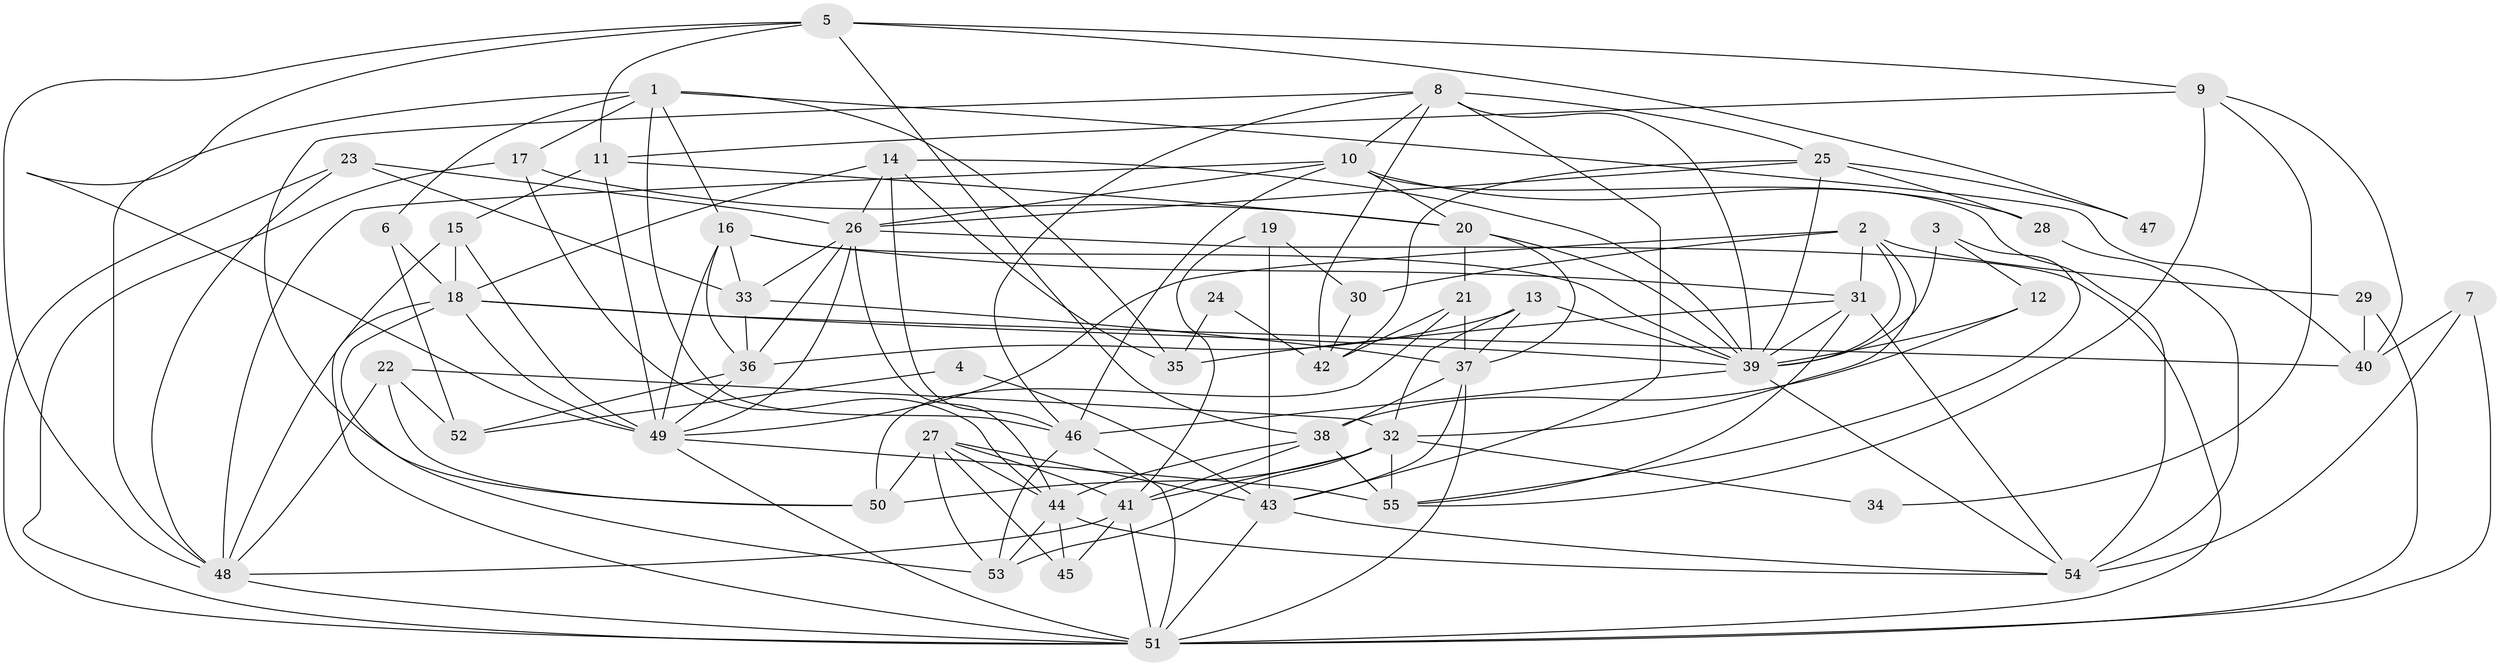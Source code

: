 // original degree distribution, {5: 0.20909090909090908, 4: 0.21818181818181817, 2: 0.15454545454545454, 6: 0.11818181818181818, 3: 0.2636363636363636, 7: 0.01818181818181818, 8: 0.01818181818181818}
// Generated by graph-tools (version 1.1) at 2025/02/03/09/25 03:02:02]
// undirected, 55 vertices, 149 edges
graph export_dot {
graph [start="1"]
  node [color=gray90,style=filled];
  1;
  2;
  3;
  4;
  5;
  6;
  7;
  8;
  9;
  10;
  11;
  12;
  13;
  14;
  15;
  16;
  17;
  18;
  19;
  20;
  21;
  22;
  23;
  24;
  25;
  26;
  27;
  28;
  29;
  30;
  31;
  32;
  33;
  34;
  35;
  36;
  37;
  38;
  39;
  40;
  41;
  42;
  43;
  44;
  45;
  46;
  47;
  48;
  49;
  50;
  51;
  52;
  53;
  54;
  55;
  1 -- 6 [weight=1.0];
  1 -- 16 [weight=1.0];
  1 -- 17 [weight=1.0];
  1 -- 35 [weight=1.0];
  1 -- 40 [weight=1.0];
  1 -- 46 [weight=2.0];
  1 -- 48 [weight=1.0];
  2 -- 29 [weight=1.0];
  2 -- 30 [weight=1.0];
  2 -- 31 [weight=1.0];
  2 -- 32 [weight=1.0];
  2 -- 39 [weight=1.0];
  2 -- 49 [weight=1.0];
  3 -- 12 [weight=1.0];
  3 -- 39 [weight=1.0];
  3 -- 55 [weight=1.0];
  4 -- 43 [weight=1.0];
  4 -- 52 [weight=1.0];
  5 -- 9 [weight=1.0];
  5 -- 11 [weight=2.0];
  5 -- 38 [weight=1.0];
  5 -- 47 [weight=2.0];
  5 -- 48 [weight=1.0];
  5 -- 49 [weight=1.0];
  6 -- 18 [weight=1.0];
  6 -- 52 [weight=2.0];
  7 -- 40 [weight=1.0];
  7 -- 51 [weight=1.0];
  7 -- 54 [weight=1.0];
  8 -- 10 [weight=1.0];
  8 -- 25 [weight=1.0];
  8 -- 39 [weight=1.0];
  8 -- 42 [weight=1.0];
  8 -- 43 [weight=1.0];
  8 -- 46 [weight=1.0];
  8 -- 50 [weight=1.0];
  9 -- 11 [weight=1.0];
  9 -- 34 [weight=1.0];
  9 -- 40 [weight=1.0];
  9 -- 55 [weight=1.0];
  10 -- 20 [weight=1.0];
  10 -- 26 [weight=1.0];
  10 -- 28 [weight=1.0];
  10 -- 46 [weight=1.0];
  10 -- 48 [weight=1.0];
  10 -- 54 [weight=1.0];
  11 -- 15 [weight=1.0];
  11 -- 20 [weight=1.0];
  11 -- 49 [weight=1.0];
  12 -- 38 [weight=1.0];
  12 -- 39 [weight=1.0];
  13 -- 32 [weight=1.0];
  13 -- 36 [weight=1.0];
  13 -- 37 [weight=1.0];
  13 -- 39 [weight=1.0];
  14 -- 18 [weight=1.0];
  14 -- 26 [weight=1.0];
  14 -- 35 [weight=1.0];
  14 -- 39 [weight=1.0];
  14 -- 46 [weight=1.0];
  15 -- 18 [weight=1.0];
  15 -- 48 [weight=1.0];
  15 -- 49 [weight=1.0];
  16 -- 31 [weight=1.0];
  16 -- 33 [weight=1.0];
  16 -- 36 [weight=1.0];
  16 -- 39 [weight=1.0];
  16 -- 49 [weight=1.0];
  17 -- 20 [weight=1.0];
  17 -- 44 [weight=1.0];
  17 -- 51 [weight=1.0];
  18 -- 39 [weight=1.0];
  18 -- 40 [weight=1.0];
  18 -- 49 [weight=1.0];
  18 -- 51 [weight=1.0];
  18 -- 53 [weight=1.0];
  19 -- 30 [weight=1.0];
  19 -- 41 [weight=1.0];
  19 -- 43 [weight=1.0];
  20 -- 21 [weight=1.0];
  20 -- 37 [weight=1.0];
  20 -- 39 [weight=1.0];
  21 -- 37 [weight=1.0];
  21 -- 42 [weight=1.0];
  21 -- 50 [weight=1.0];
  22 -- 32 [weight=1.0];
  22 -- 48 [weight=1.0];
  22 -- 50 [weight=1.0];
  22 -- 52 [weight=1.0];
  23 -- 26 [weight=1.0];
  23 -- 33 [weight=1.0];
  23 -- 48 [weight=1.0];
  23 -- 51 [weight=1.0];
  24 -- 35 [weight=1.0];
  24 -- 42 [weight=1.0];
  25 -- 26 [weight=1.0];
  25 -- 28 [weight=1.0];
  25 -- 39 [weight=1.0];
  25 -- 42 [weight=1.0];
  25 -- 47 [weight=1.0];
  26 -- 33 [weight=1.0];
  26 -- 36 [weight=1.0];
  26 -- 44 [weight=1.0];
  26 -- 49 [weight=1.0];
  26 -- 51 [weight=1.0];
  27 -- 41 [weight=1.0];
  27 -- 43 [weight=1.0];
  27 -- 44 [weight=1.0];
  27 -- 45 [weight=1.0];
  27 -- 50 [weight=1.0];
  27 -- 53 [weight=1.0];
  28 -- 54 [weight=1.0];
  29 -- 40 [weight=2.0];
  29 -- 51 [weight=1.0];
  30 -- 42 [weight=1.0];
  31 -- 35 [weight=1.0];
  31 -- 39 [weight=1.0];
  31 -- 54 [weight=1.0];
  31 -- 55 [weight=1.0];
  32 -- 34 [weight=1.0];
  32 -- 41 [weight=1.0];
  32 -- 50 [weight=1.0];
  32 -- 53 [weight=1.0];
  32 -- 55 [weight=1.0];
  33 -- 36 [weight=1.0];
  33 -- 37 [weight=1.0];
  36 -- 49 [weight=1.0];
  36 -- 52 [weight=1.0];
  37 -- 38 [weight=1.0];
  37 -- 43 [weight=1.0];
  37 -- 51 [weight=1.0];
  38 -- 41 [weight=1.0];
  38 -- 44 [weight=1.0];
  38 -- 55 [weight=1.0];
  39 -- 46 [weight=2.0];
  39 -- 54 [weight=1.0];
  41 -- 45 [weight=1.0];
  41 -- 48 [weight=1.0];
  41 -- 51 [weight=2.0];
  43 -- 51 [weight=2.0];
  43 -- 54 [weight=1.0];
  44 -- 45 [weight=1.0];
  44 -- 53 [weight=1.0];
  44 -- 54 [weight=2.0];
  46 -- 51 [weight=1.0];
  46 -- 53 [weight=1.0];
  48 -- 51 [weight=1.0];
  49 -- 51 [weight=1.0];
  49 -- 55 [weight=2.0];
}
